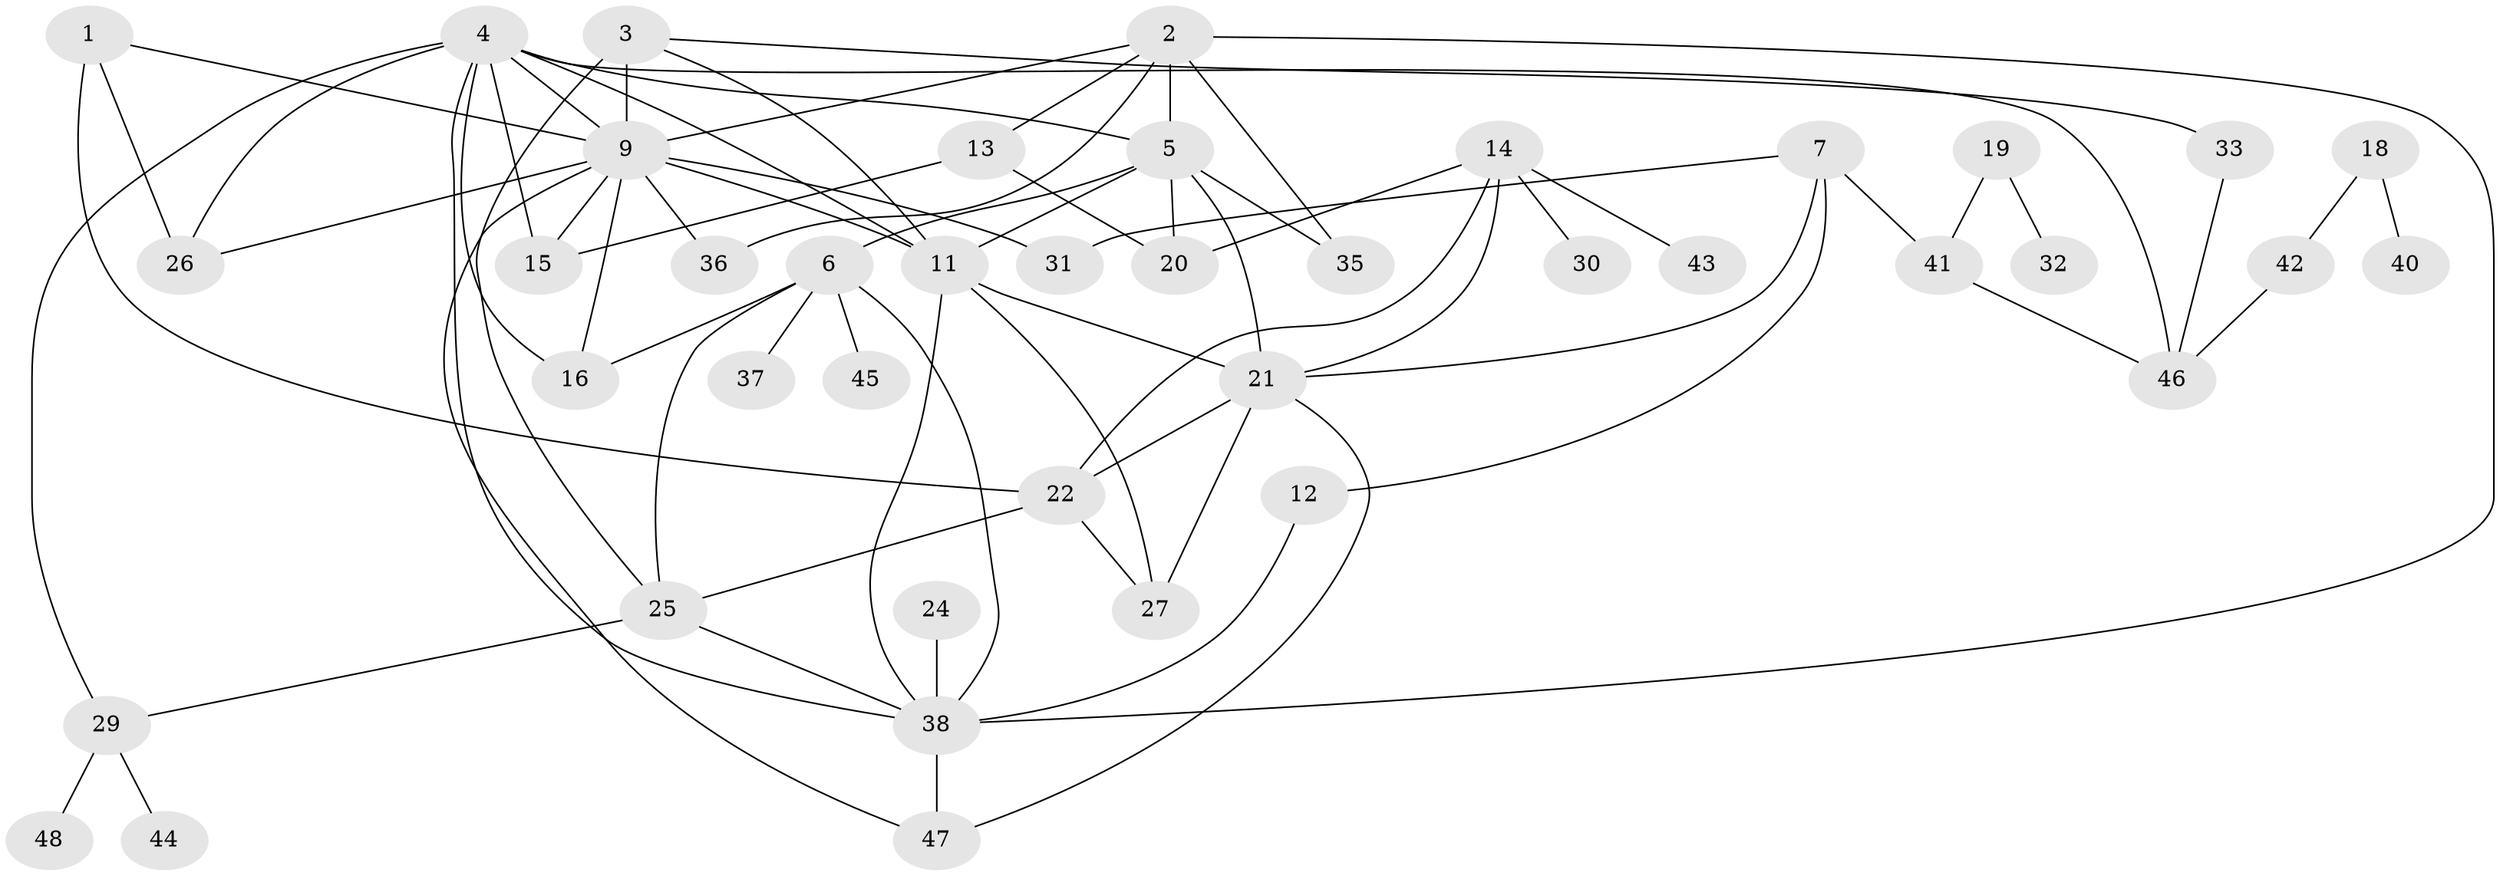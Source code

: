 // original degree distribution, {3: 0.14432989690721648, 4: 0.18556701030927836, 1: 0.2268041237113402, 5: 0.08247422680412371, 2: 0.23711340206185566, 0: 0.07216494845360824, 6: 0.041237113402061855, 8: 0.010309278350515464}
// Generated by graph-tools (version 1.1) at 2025/33/03/09/25 02:33:52]
// undirected, 41 vertices, 72 edges
graph export_dot {
graph [start="1"]
  node [color=gray90,style=filled];
  1;
  2;
  3;
  4;
  5;
  6;
  7;
  9;
  11;
  12;
  13;
  14;
  15;
  16;
  18;
  19;
  20;
  21;
  22;
  24;
  25;
  26;
  27;
  29;
  30;
  31;
  32;
  33;
  35;
  36;
  37;
  38;
  40;
  41;
  42;
  43;
  44;
  45;
  46;
  47;
  48;
  1 -- 9 [weight=1.0];
  1 -- 22 [weight=2.0];
  1 -- 26 [weight=1.0];
  2 -- 5 [weight=2.0];
  2 -- 9 [weight=1.0];
  2 -- 13 [weight=1.0];
  2 -- 35 [weight=1.0];
  2 -- 36 [weight=1.0];
  2 -- 38 [weight=1.0];
  3 -- 9 [weight=2.0];
  3 -- 11 [weight=1.0];
  3 -- 25 [weight=1.0];
  3 -- 33 [weight=1.0];
  4 -- 5 [weight=1.0];
  4 -- 9 [weight=1.0];
  4 -- 11 [weight=2.0];
  4 -- 15 [weight=1.0];
  4 -- 16 [weight=1.0];
  4 -- 26 [weight=1.0];
  4 -- 29 [weight=1.0];
  4 -- 38 [weight=1.0];
  4 -- 46 [weight=1.0];
  5 -- 6 [weight=1.0];
  5 -- 11 [weight=1.0];
  5 -- 20 [weight=1.0];
  5 -- 21 [weight=2.0];
  5 -- 35 [weight=1.0];
  6 -- 16 [weight=1.0];
  6 -- 25 [weight=1.0];
  6 -- 37 [weight=1.0];
  6 -- 38 [weight=1.0];
  6 -- 45 [weight=1.0];
  7 -- 12 [weight=1.0];
  7 -- 21 [weight=1.0];
  7 -- 31 [weight=1.0];
  7 -- 41 [weight=1.0];
  9 -- 11 [weight=1.0];
  9 -- 15 [weight=1.0];
  9 -- 16 [weight=1.0];
  9 -- 26 [weight=1.0];
  9 -- 31 [weight=1.0];
  9 -- 36 [weight=1.0];
  9 -- 47 [weight=1.0];
  11 -- 21 [weight=1.0];
  11 -- 27 [weight=1.0];
  11 -- 38 [weight=1.0];
  12 -- 38 [weight=1.0];
  13 -- 15 [weight=2.0];
  13 -- 20 [weight=1.0];
  14 -- 20 [weight=1.0];
  14 -- 21 [weight=1.0];
  14 -- 22 [weight=1.0];
  14 -- 30 [weight=1.0];
  14 -- 43 [weight=1.0];
  18 -- 40 [weight=1.0];
  18 -- 42 [weight=1.0];
  19 -- 32 [weight=1.0];
  19 -- 41 [weight=1.0];
  21 -- 22 [weight=1.0];
  21 -- 27 [weight=1.0];
  21 -- 47 [weight=1.0];
  22 -- 25 [weight=1.0];
  22 -- 27 [weight=1.0];
  24 -- 38 [weight=1.0];
  25 -- 29 [weight=1.0];
  25 -- 38 [weight=1.0];
  29 -- 44 [weight=1.0];
  29 -- 48 [weight=1.0];
  33 -- 46 [weight=1.0];
  38 -- 47 [weight=1.0];
  41 -- 46 [weight=1.0];
  42 -- 46 [weight=1.0];
}
